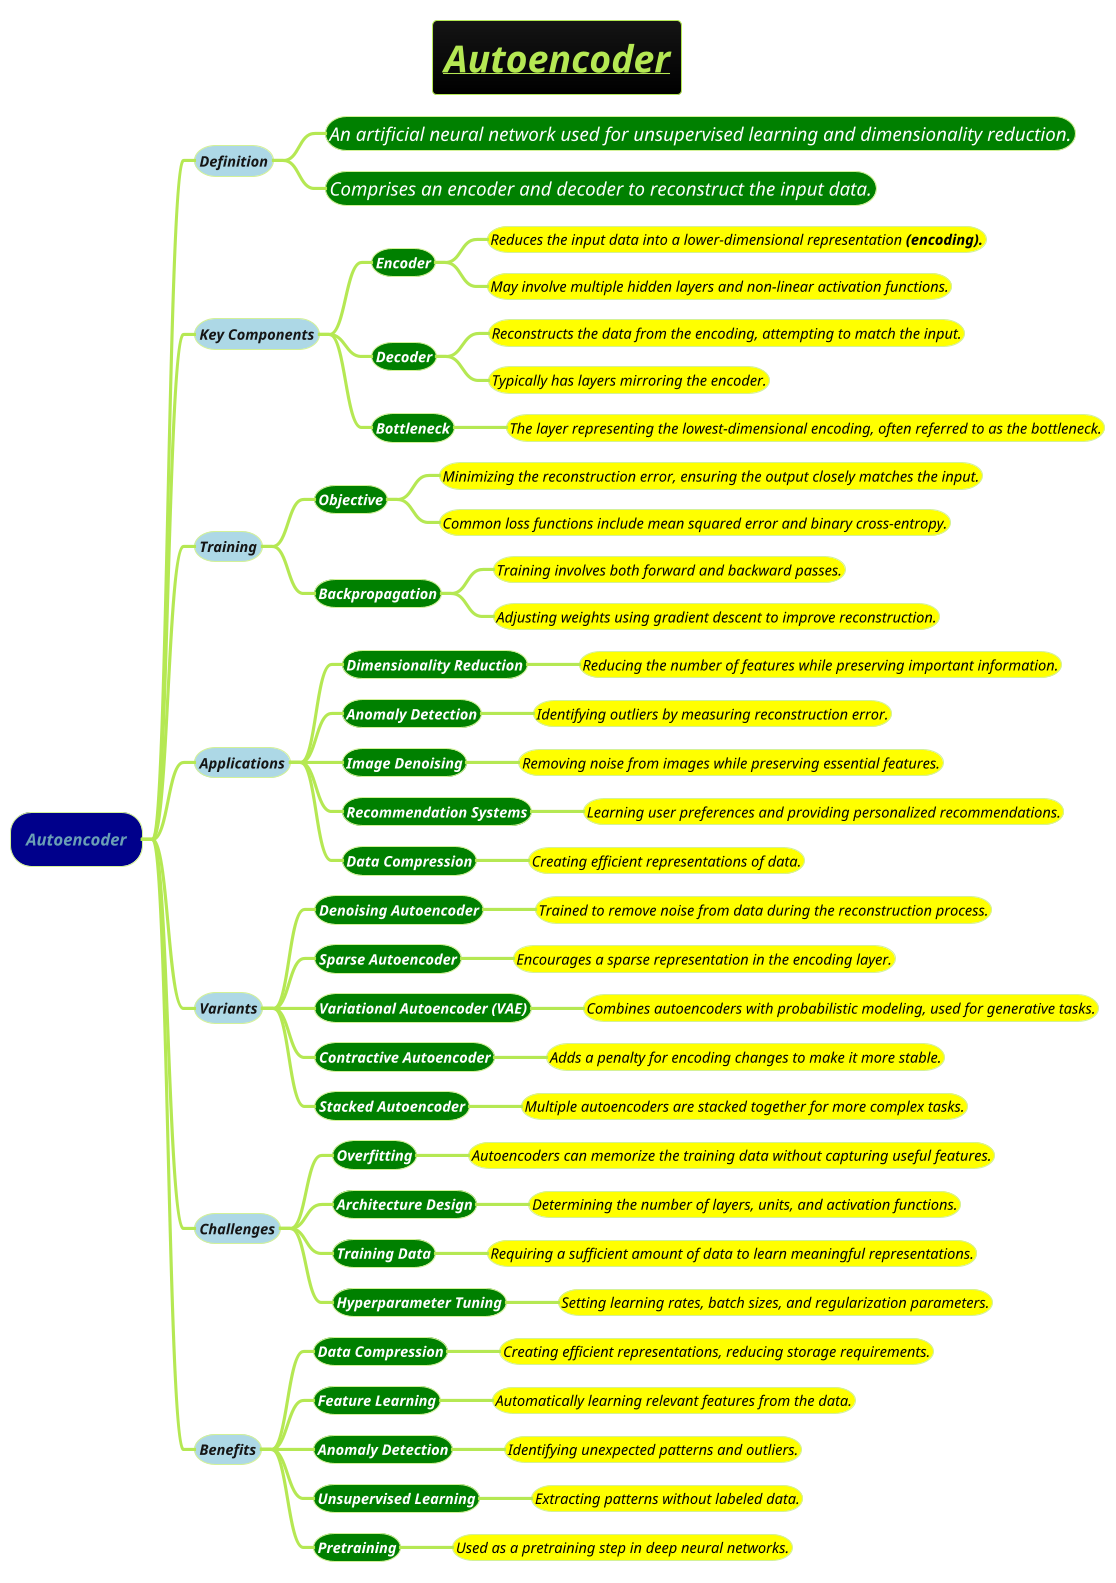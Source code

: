 @startmindmap
title =<i><b><u>Autoencoder

!theme hacker

*[#darkblue] <i>Autoencoder
**[#lightblue] <color #blac><i><size:14>Definition
***[#green] <color #white><i><size:18>An artificial neural network used for unsupervised learning and dimensionality reduction.
***[#green] <color #white><i><size:18>Comprises an encoder and decoder to reconstruct the input data.
**[#lightblue] <color #blac><i><size:14>Key Components
***[#green] <b><color #white><i><size:14>Encoder
****[#yellow] <color #black><i><size:14>Reduces the input data into a lower-dimensional representation <b>(encoding).
****[#yellow] <color #black><i><size:14>May involve multiple hidden layers and non-linear activation functions.
***[#green] <b><color #white><i><size:14>Decoder
****[#yellow] <color #black><i><size:14>Reconstructs the data from the encoding, attempting to match the input.
****[#yellow] <color #black><i><size:14>Typically has layers mirroring the encoder.
***[#green] <b><color #white><i><size:14>Bottleneck
****[#yellow] <color #black><i><size:14>The layer representing the lowest-dimensional encoding, often referred to as the bottleneck.
**[#lightblue] <color #blac><i><size:14>Training
***[#green] <b><color #white><i><size:14>Objective
****[#yellow] <color #black><i><size:14>Minimizing the reconstruction error, ensuring the output closely matches the input.
****[#yellow] <color #black><i><size:14>Common loss functions include mean squared error and binary cross-entropy.
***[#green] <b><color #white><i><size:14>Backpropagation
****[#yellow] <color #black><i><size:14>Training involves both forward and backward passes.
****[#yellow] <color #black><i><size:14>Adjusting weights using gradient descent to improve reconstruction.
**[#lightblue] <color #blac><i><size:14>Applications
***[#green] <b><color #white><i><size:14>Dimensionality Reduction
****[#yellow] <color #black><i><size:14>Reducing the number of features while preserving important information.
***[#green] <b><color #white><i><size:14>Anomaly Detection
****[#yellow] <color #black><i><size:14>Identifying outliers by measuring reconstruction error.
***[#green] <b><color #white><i><size:14>Image Denoising
****[#yellow] <color #black><i><size:14>Removing noise from images while preserving essential features.
***[#green] <b><color #white><i><size:14>Recommendation Systems
****[#yellow] <color #black><i><size:14>Learning user preferences and providing personalized recommendations.
***[#green] <b><color #white><i><size:14>Data Compression
****[#yellow] <color #black><i><size:14>Creating efficient representations of data.
**[#lightblue] <color #blac><i><size:14>Variants
***[#green] <b><color #white><i><size:14>Denoising Autoencoder
****[#yellow] <color #black><i><size:14>Trained to remove noise from data during the reconstruction process.
***[#green] <b><color #white><i><size:14>Sparse Autoencoder
****[#yellow] <color #black><i><size:14>Encourages a sparse representation in the encoding layer.
***[#green] <b><color #white><i><size:14>Variational Autoencoder (VAE)
****[#yellow] <color #black><i><size:14>Combines autoencoders with probabilistic modeling, used for generative tasks.
***[#green] <b><color #white><i><size:14>Contractive Autoencoder
****[#yellow] <color #black><i><size:14>Adds a penalty for encoding changes to make it more stable.
***[#green] <b><color #white><i><size:14>Stacked Autoencoder
****[#yellow] <color #black><i><size:14>Multiple autoencoders are stacked together for more complex tasks.
**[#lightblue] <color #blac><i><size:14>Challenges
***[#green] <b><color #white><i><size:14>Overfitting
****[#yellow] <color #black><i><size:14>Autoencoders can memorize the training data without capturing useful features.
***[#green] <b><color #white><i><size:14>Architecture Design
****[#yellow] <color #black><i><size:14>Determining the number of layers, units, and activation functions.
***[#green] <b><color #white><i><size:14>Training Data
****[#yellow] <color #black><i><size:14>Requiring a sufficient amount of data to learn meaningful representations.
***[#green] <b><color #white><i><size:14>Hyperparameter Tuning
****[#yellow] <color #black><i><size:14>Setting learning rates, batch sizes, and regularization parameters.
**[#lightblue] <color #blac><i><size:14>Benefits
***[#green] <b><color #white><i><size:14>Data Compression
****[#yellow] <color #black><i><size:14>Creating efficient representations, reducing storage requirements.
***[#green] <b><color #white><i><size:14>Feature Learning
****[#yellow] <color #black><i><size:14>Automatically learning relevant features from the data.
***[#green] <b><color #white><i><size:14>Anomaly Detection
****[#yellow] <color #black><i><size:14>Identifying unexpected patterns and outliers.
***[#green] <b><color #white><i><size:14>Unsupervised Learning
****[#yellow] <color #black><i><size:14>Extracting patterns without labeled data.
***[#green] <b><color #white><i><size:14>Pretraining
****[#yellow] <color #black><i><size:14>Used as a pretraining step in deep neural networks.

@endmindmap
